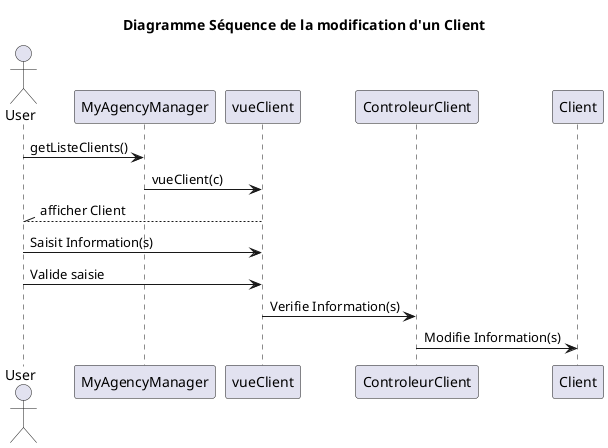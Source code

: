 @startuml

title Diagramme Séquence de la modification d'un Client

actor User as U

U -> MyAgencyManager :getListeClients()

MyAgencyManager -> vueClient : vueClient(c)

U //-- vueClient :afficher Client

U -> vueClient :Saisit Information(s)
U -> vueClient :Valide saisie

vueClient -> ControleurClient :Verifie Information(s)
ControleurClient -> Client :Modifie Information(s)
@enduml